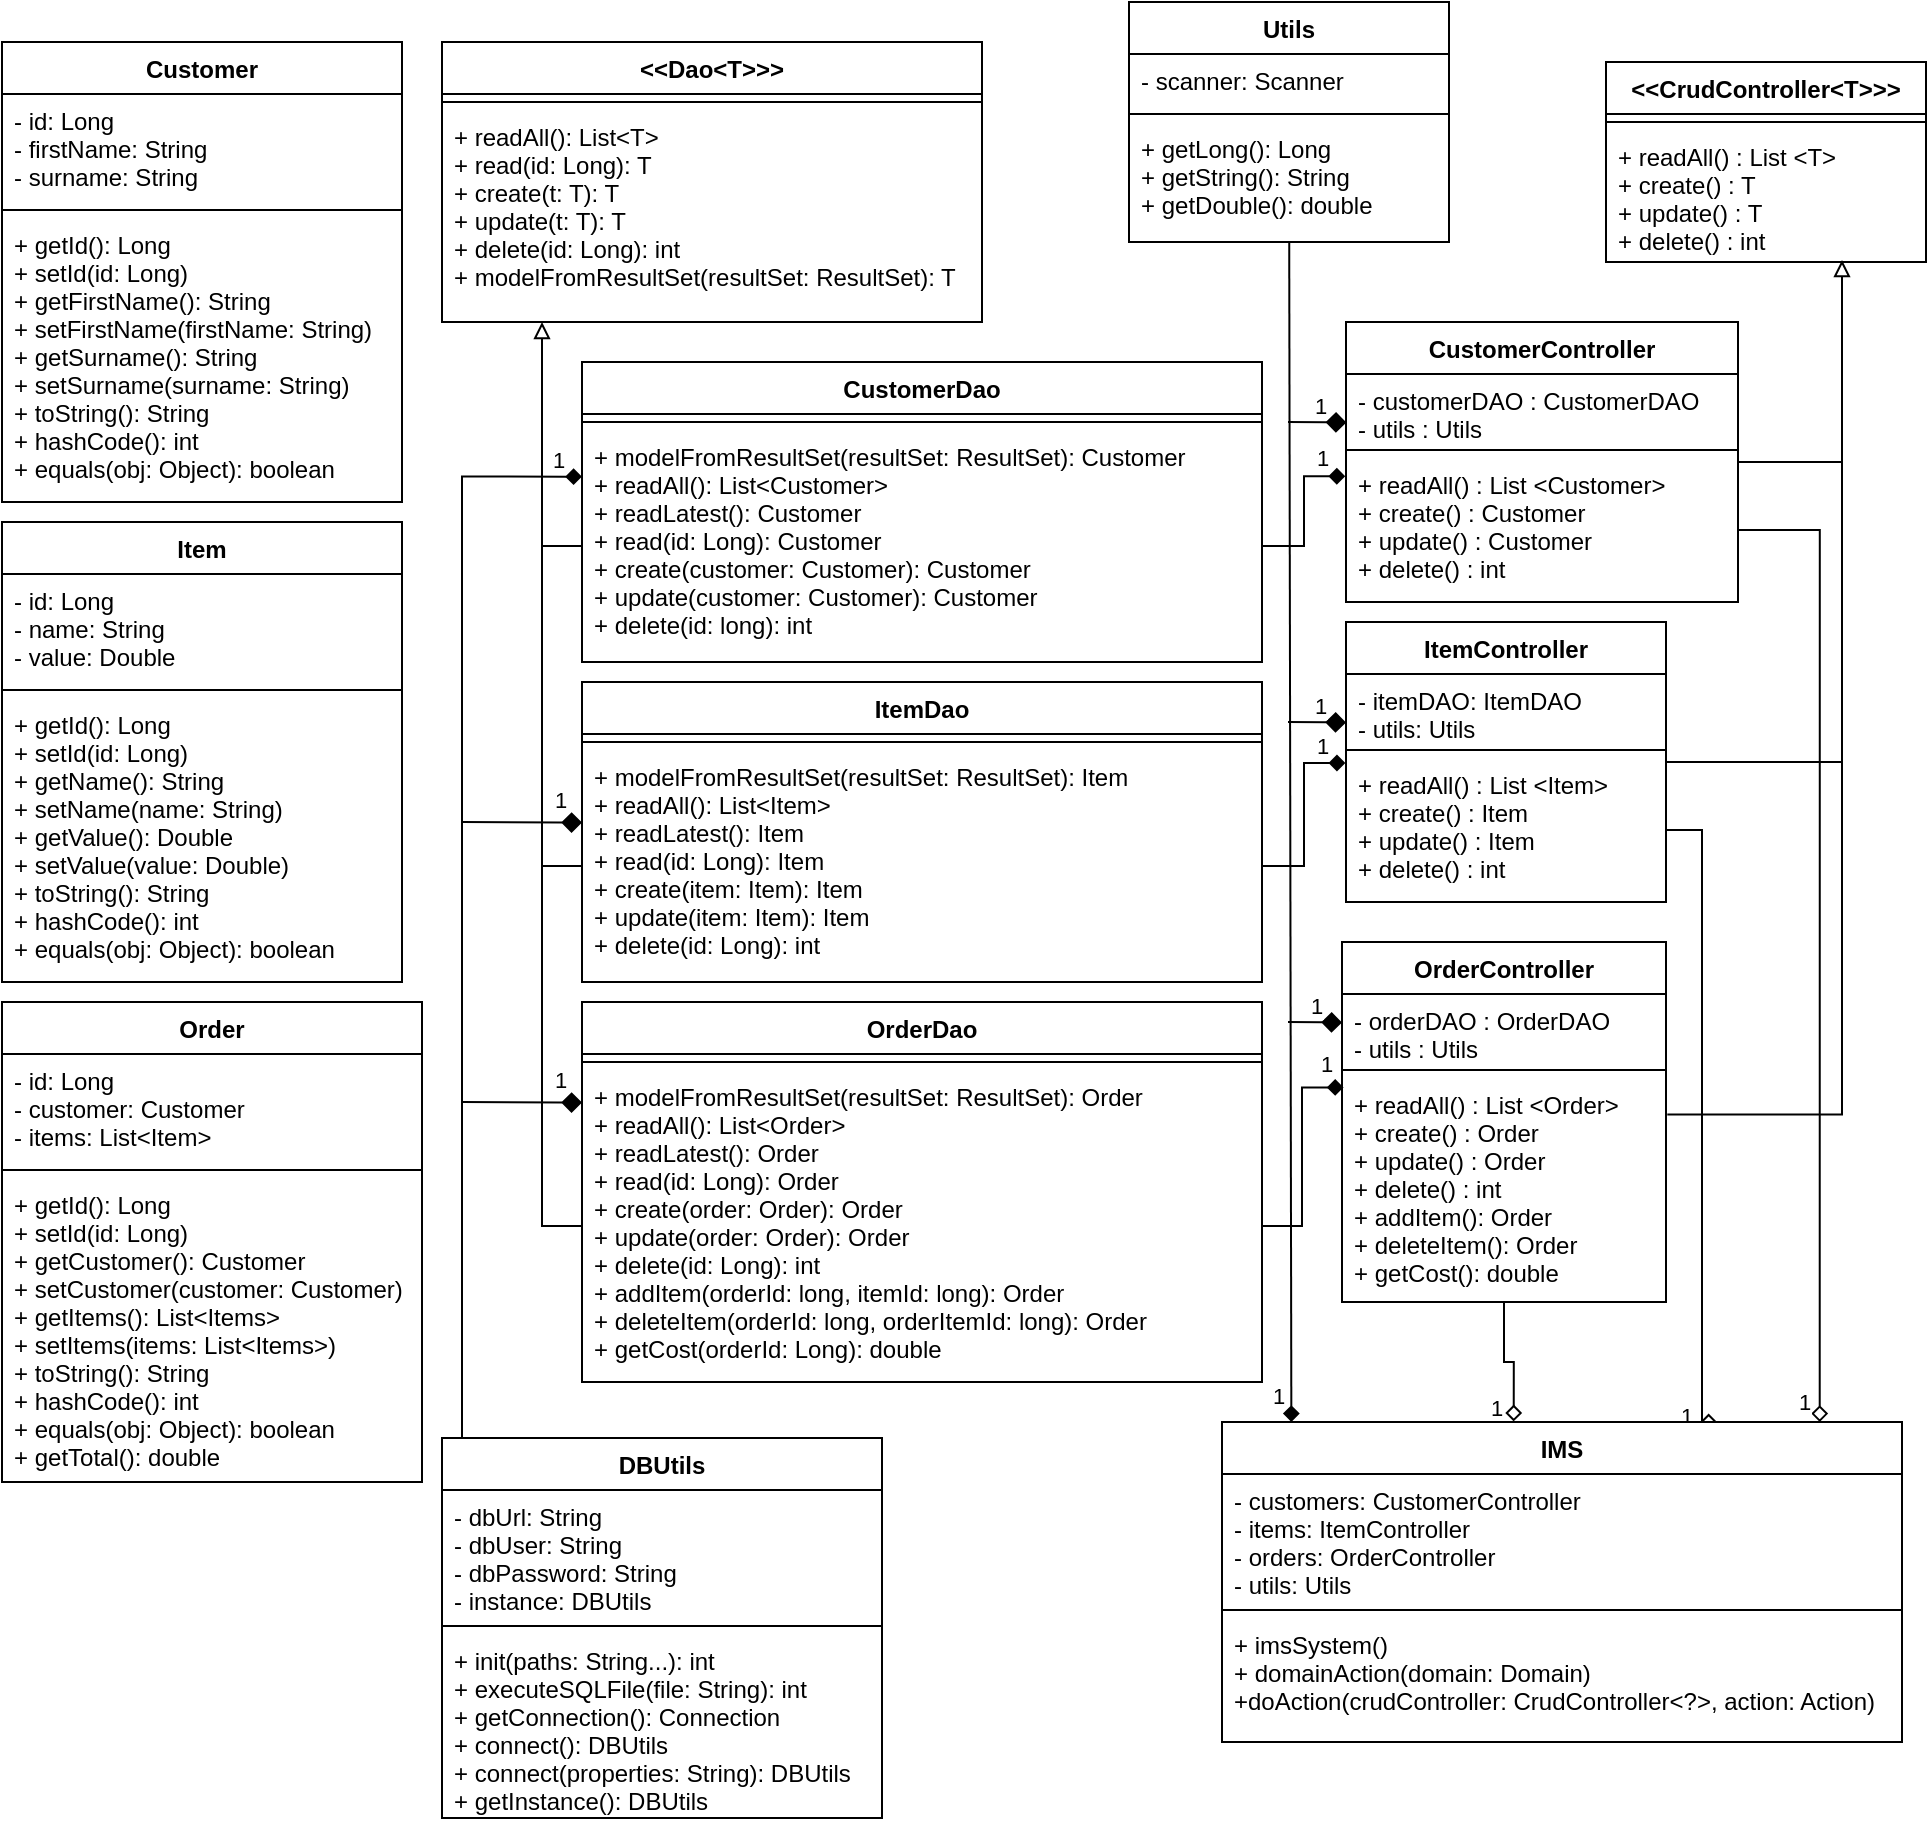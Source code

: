 <mxfile version="14.8.6" type="device"><diagram id="C5RBs43oDa-KdzZeNtuy" name="Page-1"><mxGraphModel dx="1808" dy="552" grid="1" gridSize="10" guides="1" tooltips="1" connect="1" arrows="1" fold="1" page="1" pageScale="1" pageWidth="827" pageHeight="1169" math="0" shadow="0"><root><mxCell id="WIyWlLk6GJQsqaUBKTNV-0"/><mxCell id="WIyWlLk6GJQsqaUBKTNV-1" parent="WIyWlLk6GJQsqaUBKTNV-0"/><mxCell id="c0L5Kfou37RC55B0jXUC-0" value="&lt;&lt;CrudController&lt;T&gt;&gt;&gt;" style="swimlane;fontStyle=1;align=center;verticalAlign=top;childLayout=stackLayout;horizontal=1;startSize=26;horizontalStack=0;resizeParent=1;resizeParentMax=0;resizeLast=0;collapsible=1;marginBottom=0;" parent="WIyWlLk6GJQsqaUBKTNV-1" vertex="1"><mxGeometry x="652" y="50" width="160" height="100" as="geometry"/></mxCell><mxCell id="c0L5Kfou37RC55B0jXUC-2" value="" style="line;strokeWidth=1;fillColor=none;align=left;verticalAlign=middle;spacingTop=-1;spacingLeft=3;spacingRight=3;rotatable=0;labelPosition=right;points=[];portConstraint=eastwest;" parent="c0L5Kfou37RC55B0jXUC-0" vertex="1"><mxGeometry y="26" width="160" height="8" as="geometry"/></mxCell><mxCell id="c0L5Kfou37RC55B0jXUC-3" value="+ readAll() : List &lt;T&gt;&#10;+ create() : T&#10;+ update() : T&#10;+ delete() : int" style="text;strokeColor=none;fillColor=none;align=left;verticalAlign=top;spacingLeft=4;spacingRight=4;overflow=hidden;rotatable=0;points=[[0,0.5],[1,0.5]];portConstraint=eastwest;" parent="c0L5Kfou37RC55B0jXUC-0" vertex="1"><mxGeometry y="34" width="160" height="66" as="geometry"/></mxCell><mxCell id="c0L5Kfou37RC55B0jXUC-24" style="edgeStyle=orthogonalEdgeStyle;rounded=0;orthogonalLoop=1;jettySize=auto;html=1;endArrow=block;endFill=0;" parent="WIyWlLk6GJQsqaUBKTNV-1" source="c0L5Kfou37RC55B0jXUC-8" edge="1"><mxGeometry relative="1" as="geometry"><mxPoint x="770" y="149" as="targetPoint"/><Array as="points"><mxPoint x="770" y="250"/><mxPoint x="770" y="149"/></Array></mxGeometry></mxCell><mxCell id="c0L5Kfou37RC55B0jXUC-8" value="CustomerController" style="swimlane;fontStyle=1;align=center;verticalAlign=top;childLayout=stackLayout;horizontal=1;startSize=26;horizontalStack=0;resizeParent=1;resizeParentMax=0;resizeLast=0;collapsible=1;marginBottom=0;" parent="WIyWlLk6GJQsqaUBKTNV-1" vertex="1"><mxGeometry x="522" y="180" width="196" height="140" as="geometry"/></mxCell><mxCell id="c0L5Kfou37RC55B0jXUC-9" value="- customerDAO : CustomerDAO&#10;- utils : Utils" style="text;strokeColor=none;fillColor=none;align=left;verticalAlign=top;spacingLeft=4;spacingRight=4;overflow=hidden;rotatable=0;points=[[0,0.5],[1,0.5]];portConstraint=eastwest;" parent="c0L5Kfou37RC55B0jXUC-8" vertex="1"><mxGeometry y="26" width="196" height="34" as="geometry"/></mxCell><mxCell id="c0L5Kfou37RC55B0jXUC-10" value="" style="line;strokeWidth=1;fillColor=none;align=left;verticalAlign=middle;spacingTop=-1;spacingLeft=3;spacingRight=3;rotatable=0;labelPosition=right;points=[];portConstraint=eastwest;" parent="c0L5Kfou37RC55B0jXUC-8" vertex="1"><mxGeometry y="60" width="196" height="8" as="geometry"/></mxCell><mxCell id="c0L5Kfou37RC55B0jXUC-11" value="+ readAll() : List &lt;Customer&gt;&#10;+ create() : Customer&#10;+ update() : Customer&#10;+ delete() : int" style="text;strokeColor=none;fillColor=none;align=left;verticalAlign=top;spacingLeft=4;spacingRight=4;overflow=hidden;rotatable=0;points=[[0,0.5],[1,0.5]];portConstraint=eastwest;" parent="c0L5Kfou37RC55B0jXUC-8" vertex="1"><mxGeometry y="68" width="196" height="72" as="geometry"/></mxCell><mxCell id="c0L5Kfou37RC55B0jXUC-25" style="edgeStyle=orthogonalEdgeStyle;rounded=0;orthogonalLoop=1;jettySize=auto;html=1;endArrow=none;endFill=0;" parent="WIyWlLk6GJQsqaUBKTNV-1" source="c0L5Kfou37RC55B0jXUC-12" edge="1"><mxGeometry relative="1" as="geometry"><mxPoint x="732" y="250" as="targetPoint"/><Array as="points"><mxPoint x="770" y="400"/><mxPoint x="770" y="250"/></Array></mxGeometry></mxCell><mxCell id="c0L5Kfou37RC55B0jXUC-68" value="1" style="edgeStyle=orthogonalEdgeStyle;rounded=0;orthogonalLoop=1;jettySize=auto;html=1;endArrow=diamond;endFill=0;verticalAlign=middle;entryX=0.728;entryY=0;entryDx=0;entryDy=0;entryPerimeter=0;spacingRight=-4;" parent="WIyWlLk6GJQsqaUBKTNV-1" source="c0L5Kfou37RC55B0jXUC-15" target="c0L5Kfou37RC55B0jXUC-61" edge="1"><mxGeometry x="0.935" y="-10" relative="1" as="geometry"><mxPoint x="700" y="729" as="targetPoint"/><Array as="points"><mxPoint x="700" y="434"/><mxPoint x="700" y="729"/><mxPoint x="700" y="729"/></Array><mxPoint as="offset"/></mxGeometry></mxCell><mxCell id="c0L5Kfou37RC55B0jXUC-12" value="ItemController" style="swimlane;fontStyle=1;align=center;verticalAlign=top;childLayout=stackLayout;horizontal=1;startSize=26;horizontalStack=0;resizeParent=1;resizeParentMax=0;resizeLast=0;collapsible=1;marginBottom=0;" parent="WIyWlLk6GJQsqaUBKTNV-1" vertex="1"><mxGeometry x="522" y="330" width="160" height="140" as="geometry"/></mxCell><mxCell id="c0L5Kfou37RC55B0jXUC-13" value="- itemDAO: ItemDAO&#10;- utils: Utils" style="text;strokeColor=none;fillColor=none;align=left;verticalAlign=top;spacingLeft=4;spacingRight=4;overflow=hidden;rotatable=0;points=[[0,0.5],[1,0.5]];portConstraint=eastwest;" parent="c0L5Kfou37RC55B0jXUC-12" vertex="1"><mxGeometry y="26" width="160" height="34" as="geometry"/></mxCell><mxCell id="c0L5Kfou37RC55B0jXUC-14" value="" style="line;strokeWidth=1;fillColor=none;align=left;verticalAlign=middle;spacingTop=-1;spacingLeft=3;spacingRight=3;rotatable=0;labelPosition=right;points=[];portConstraint=eastwest;" parent="c0L5Kfou37RC55B0jXUC-12" vertex="1"><mxGeometry y="60" width="160" height="8" as="geometry"/></mxCell><mxCell id="c0L5Kfou37RC55B0jXUC-15" value="+ readAll() : List &lt;Item&gt;&#10;+ create() : Item&#10;+ update() : Item&#10;+ delete() : int" style="text;strokeColor=none;fillColor=none;align=left;verticalAlign=top;spacingLeft=4;spacingRight=4;overflow=hidden;rotatable=0;points=[[0,0.5],[1,0.5]];portConstraint=eastwest;" parent="c0L5Kfou37RC55B0jXUC-12" vertex="1"><mxGeometry y="68" width="160" height="72" as="geometry"/></mxCell><mxCell id="c0L5Kfou37RC55B0jXUC-27" style="edgeStyle=orthogonalEdgeStyle;rounded=0;orthogonalLoop=1;jettySize=auto;html=1;endArrow=none;endFill=0;exitX=1.004;exitY=0.163;exitDx=0;exitDy=0;exitPerimeter=0;" parent="WIyWlLk6GJQsqaUBKTNV-1" source="c0L5Kfou37RC55B0jXUC-19" edge="1"><mxGeometry relative="1" as="geometry"><mxPoint x="770" y="240" as="targetPoint"/><Array as="points"><mxPoint x="770" y="576"/></Array></mxGeometry></mxCell><mxCell id="c0L5Kfou37RC55B0jXUC-66" value="1" style="edgeStyle=orthogonalEdgeStyle;rounded=0;orthogonalLoop=1;jettySize=auto;html=1;entryX=0.429;entryY=-0.002;entryDx=0;entryDy=0;entryPerimeter=0;endArrow=diamond;endFill=0;verticalAlign=middle;horizontal=1;spacingRight=-6;" parent="WIyWlLk6GJQsqaUBKTNV-1" source="c0L5Kfou37RC55B0jXUC-16" target="c0L5Kfou37RC55B0jXUC-61" edge="1"><mxGeometry x="0.786" y="-12" relative="1" as="geometry"><mxPoint as="offset"/></mxGeometry></mxCell><mxCell id="c0L5Kfou37RC55B0jXUC-16" value="OrderController" style="swimlane;fontStyle=1;align=center;verticalAlign=top;childLayout=stackLayout;horizontal=1;startSize=26;horizontalStack=0;resizeParent=1;resizeParentMax=0;resizeLast=0;collapsible=1;marginBottom=0;" parent="WIyWlLk6GJQsqaUBKTNV-1" vertex="1"><mxGeometry x="520" y="490" width="162" height="180" as="geometry"/></mxCell><mxCell id="c0L5Kfou37RC55B0jXUC-17" value="- orderDAO : OrderDAO&#10;- utils : Utils" style="text;strokeColor=none;fillColor=none;align=left;verticalAlign=top;spacingLeft=4;spacingRight=4;overflow=hidden;rotatable=0;points=[[0,0.5],[1,0.5]];portConstraint=eastwest;" parent="c0L5Kfou37RC55B0jXUC-16" vertex="1"><mxGeometry y="26" width="162" height="34" as="geometry"/></mxCell><mxCell id="c0L5Kfou37RC55B0jXUC-18" value="" style="line;strokeWidth=1;fillColor=none;align=left;verticalAlign=middle;spacingTop=-1;spacingLeft=3;spacingRight=3;rotatable=0;labelPosition=right;points=[];portConstraint=eastwest;" parent="c0L5Kfou37RC55B0jXUC-16" vertex="1"><mxGeometry y="60" width="162" height="8" as="geometry"/></mxCell><mxCell id="c0L5Kfou37RC55B0jXUC-19" value="+ readAll() : List &lt;Order&gt;&#10;+ create() : Order&#10;+ update() : Order&#10;+ delete() : int&#10;+ addItem(): Order&#10;+ deleteItem(): Order&#10;+ getCost(): double" style="text;strokeColor=none;fillColor=none;align=left;verticalAlign=top;spacingLeft=4;spacingRight=4;overflow=hidden;rotatable=0;points=[[0,0.5],[1,0.5]];portConstraint=eastwest;" parent="c0L5Kfou37RC55B0jXUC-16" vertex="1"><mxGeometry y="68" width="162" height="112" as="geometry"/></mxCell><mxCell id="c0L5Kfou37RC55B0jXUC-28" value="&lt;&lt;Dao&lt;T&gt;&gt;&gt;" style="swimlane;fontStyle=1;align=center;verticalAlign=top;childLayout=stackLayout;horizontal=1;startSize=26;horizontalStack=0;resizeParent=1;resizeParentMax=0;resizeLast=0;collapsible=1;marginBottom=0;" parent="WIyWlLk6GJQsqaUBKTNV-1" vertex="1"><mxGeometry x="70" y="40" width="270" height="140" as="geometry"/></mxCell><mxCell id="c0L5Kfou37RC55B0jXUC-30" value="" style="line;strokeWidth=1;fillColor=none;align=left;verticalAlign=middle;spacingTop=-1;spacingLeft=3;spacingRight=3;rotatable=0;labelPosition=right;points=[];portConstraint=eastwest;" parent="c0L5Kfou37RC55B0jXUC-28" vertex="1"><mxGeometry y="26" width="270" height="8" as="geometry"/></mxCell><mxCell id="c0L5Kfou37RC55B0jXUC-31" value="+ readAll(): List&lt;T&gt;&#10;+ read(id: Long): T&#10;+ create(t: T): T&#10;+ update(t: T): T&#10;+ delete(id: Long): int&#10;+ modelFromResultSet(resultSet: ResultSet): T" style="text;strokeColor=none;fillColor=none;align=left;verticalAlign=top;spacingLeft=4;spacingRight=4;overflow=hidden;rotatable=0;points=[[0,0.5],[1,0.5]];portConstraint=eastwest;" parent="c0L5Kfou37RC55B0jXUC-28" vertex="1"><mxGeometry y="34" width="270" height="106" as="geometry"/></mxCell><mxCell id="c0L5Kfou37RC55B0jXUC-40" value="CustomerDao" style="swimlane;fontStyle=1;align=center;verticalAlign=top;childLayout=stackLayout;horizontal=1;startSize=26;horizontalStack=0;resizeParent=1;resizeParentMax=0;resizeLast=0;collapsible=1;marginBottom=0;" parent="WIyWlLk6GJQsqaUBKTNV-1" vertex="1"><mxGeometry x="140" y="200" width="340" height="150" as="geometry"/></mxCell><mxCell id="c0L5Kfou37RC55B0jXUC-42" value="" style="line;strokeWidth=1;fillColor=none;align=left;verticalAlign=middle;spacingTop=-1;spacingLeft=3;spacingRight=3;rotatable=0;labelPosition=right;points=[];portConstraint=eastwest;" parent="c0L5Kfou37RC55B0jXUC-40" vertex="1"><mxGeometry y="26" width="340" height="8" as="geometry"/></mxCell><mxCell id="c0L5Kfou37RC55B0jXUC-43" value="+ modelFromResultSet(resultSet: ResultSet): Customer&#10;+ readAll(): List&lt;Customer&gt;&#10;+ readLatest(): Customer&#10;+ read(id: Long): Customer&#10;+ create(customer: Customer): Customer&#10;+ update(customer: Customer): Customer&#10;+ delete(id: long): int" style="text;strokeColor=none;fillColor=none;align=left;verticalAlign=top;spacingLeft=4;spacingRight=4;overflow=hidden;rotatable=0;points=[[0,0.5],[1,0.5]];portConstraint=eastwest;" parent="c0L5Kfou37RC55B0jXUC-40" vertex="1"><mxGeometry y="34" width="340" height="116" as="geometry"/></mxCell><mxCell id="c0L5Kfou37RC55B0jXUC-45" value="ItemDao" style="swimlane;fontStyle=1;align=center;verticalAlign=top;childLayout=stackLayout;horizontal=1;startSize=26;horizontalStack=0;resizeParent=1;resizeParentMax=0;resizeLast=0;collapsible=1;marginBottom=0;" parent="WIyWlLk6GJQsqaUBKTNV-1" vertex="1"><mxGeometry x="140" y="360" width="340" height="150" as="geometry"/></mxCell><mxCell id="c0L5Kfou37RC55B0jXUC-46" value="" style="line;strokeWidth=1;fillColor=none;align=left;verticalAlign=middle;spacingTop=-1;spacingLeft=3;spacingRight=3;rotatable=0;labelPosition=right;points=[];portConstraint=eastwest;" parent="c0L5Kfou37RC55B0jXUC-45" vertex="1"><mxGeometry y="26" width="340" height="8" as="geometry"/></mxCell><mxCell id="c0L5Kfou37RC55B0jXUC-47" value="+ modelFromResultSet(resultSet: ResultSet): Item&#10;+ readAll(): List&lt;Item&gt;&#10;+ readLatest(): Item&#10;+ read(id: Long): Item&#10;+ create(item: Item): Item&#10;+ update(item: Item): Item&#10;+ delete(id: Long): int" style="text;strokeColor=none;fillColor=none;align=left;verticalAlign=top;spacingLeft=4;spacingRight=4;overflow=hidden;rotatable=0;points=[[0,0.5],[1,0.5]];portConstraint=eastwest;" parent="c0L5Kfou37RC55B0jXUC-45" vertex="1"><mxGeometry y="34" width="340" height="116" as="geometry"/></mxCell><mxCell id="c0L5Kfou37RC55B0jXUC-48" value="OrderDao" style="swimlane;fontStyle=1;align=center;verticalAlign=top;childLayout=stackLayout;horizontal=1;startSize=26;horizontalStack=0;resizeParent=1;resizeParentMax=0;resizeLast=0;collapsible=1;marginBottom=0;" parent="WIyWlLk6GJQsqaUBKTNV-1" vertex="1"><mxGeometry x="140" y="520" width="340" height="190" as="geometry"/></mxCell><mxCell id="c0L5Kfou37RC55B0jXUC-49" value="" style="line;strokeWidth=1;fillColor=none;align=left;verticalAlign=middle;spacingTop=-1;spacingLeft=3;spacingRight=3;rotatable=0;labelPosition=right;points=[];portConstraint=eastwest;" parent="c0L5Kfou37RC55B0jXUC-48" vertex="1"><mxGeometry y="26" width="340" height="8" as="geometry"/></mxCell><mxCell id="c0L5Kfou37RC55B0jXUC-50" value="+ modelFromResultSet(resultSet: ResultSet): Order&#10;+ readAll(): List&lt;Order&gt;&#10;+ readLatest(): Order&#10;+ read(id: Long): Order&#10;+ create(order: Order): Order&#10;+ update(order: Order): Order&#10;+ delete(id: Long): int&#10;+ addItem(orderId: long, itemId: long): Order&#10;+ deleteItem(orderId: long, orderItemId: long): Order&#10;+ getCost(orderId: Long): double" style="text;strokeColor=none;fillColor=none;align=left;verticalAlign=top;spacingLeft=4;spacingRight=4;overflow=hidden;rotatable=0;points=[[0,0.5],[1,0.5]];portConstraint=eastwest;" parent="c0L5Kfou37RC55B0jXUC-48" vertex="1"><mxGeometry y="34" width="340" height="156" as="geometry"/></mxCell><mxCell id="c0L5Kfou37RC55B0jXUC-54" style="edgeStyle=orthogonalEdgeStyle;rounded=0;orthogonalLoop=1;jettySize=auto;html=1;endArrow=block;endFill=0;" parent="WIyWlLk6GJQsqaUBKTNV-1" source="c0L5Kfou37RC55B0jXUC-43" edge="1"><mxGeometry relative="1" as="geometry"><mxPoint x="120" y="180" as="targetPoint"/></mxGeometry></mxCell><mxCell id="c0L5Kfou37RC55B0jXUC-55" style="edgeStyle=orthogonalEdgeStyle;rounded=0;orthogonalLoop=1;jettySize=auto;html=1;endArrow=none;endFill=0;" parent="WIyWlLk6GJQsqaUBKTNV-1" source="c0L5Kfou37RC55B0jXUC-47" edge="1"><mxGeometry relative="1" as="geometry"><mxPoint x="120" y="280.0" as="targetPoint"/></mxGeometry></mxCell><mxCell id="c0L5Kfou37RC55B0jXUC-56" style="edgeStyle=orthogonalEdgeStyle;rounded=0;orthogonalLoop=1;jettySize=auto;html=1;endArrow=none;endFill=0;" parent="WIyWlLk6GJQsqaUBKTNV-1" source="c0L5Kfou37RC55B0jXUC-50" edge="1"><mxGeometry relative="1" as="geometry"><mxPoint x="120" y="440" as="targetPoint"/></mxGeometry></mxCell><mxCell id="c0L5Kfou37RC55B0jXUC-57" value="1" style="edgeStyle=orthogonalEdgeStyle;rounded=0;orthogonalLoop=1;jettySize=auto;html=1;entryX=-0.002;entryY=0.127;entryDx=0;entryDy=0;entryPerimeter=0;endArrow=diamond;endFill=1;verticalAlign=bottom;" parent="WIyWlLk6GJQsqaUBKTNV-1" source="c0L5Kfou37RC55B0jXUC-43" target="c0L5Kfou37RC55B0jXUC-11" edge="1"><mxGeometry x="0.697" relative="1" as="geometry"><mxPoint as="offset"/></mxGeometry></mxCell><mxCell id="c0L5Kfou37RC55B0jXUC-58" value="1" style="edgeStyle=orthogonalEdgeStyle;rounded=0;orthogonalLoop=1;jettySize=auto;html=1;entryX=-0.002;entryY=0.035;entryDx=0;entryDy=0;entryPerimeter=0;endArrow=diamond;endFill=1;verticalAlign=bottom;" parent="WIyWlLk6GJQsqaUBKTNV-1" source="c0L5Kfou37RC55B0jXUC-47" target="c0L5Kfou37RC55B0jXUC-15" edge="1"><mxGeometry x="0.749" relative="1" as="geometry"><mxPoint as="offset"/></mxGeometry></mxCell><mxCell id="c0L5Kfou37RC55B0jXUC-59" value="1" style="edgeStyle=orthogonalEdgeStyle;rounded=0;orthogonalLoop=1;jettySize=auto;html=1;endArrow=diamond;endFill=1;verticalAlign=middle;entryX=0.005;entryY=0.042;entryDx=0;entryDy=0;entryPerimeter=0;" parent="WIyWlLk6GJQsqaUBKTNV-1" source="c0L5Kfou37RC55B0jXUC-50" target="c0L5Kfou37RC55B0jXUC-19" edge="1"><mxGeometry x="0.83" y="12" relative="1" as="geometry"><mxPoint x="518" y="562" as="targetPoint"/><mxPoint as="offset"/></mxGeometry></mxCell><mxCell id="c0L5Kfou37RC55B0jXUC-61" value="IMS" style="swimlane;fontStyle=1;align=center;verticalAlign=top;childLayout=stackLayout;horizontal=1;startSize=26;horizontalStack=0;resizeParent=1;resizeParentMax=0;resizeLast=0;collapsible=1;marginBottom=0;" parent="WIyWlLk6GJQsqaUBKTNV-1" vertex="1"><mxGeometry x="460" y="730" width="340" height="160" as="geometry"/></mxCell><mxCell id="c0L5Kfou37RC55B0jXUC-62" value="- customers: CustomerController&#10;- items: ItemController&#10;- orders: OrderController&#10;- utils: Utils" style="text;strokeColor=none;fillColor=none;align=left;verticalAlign=top;spacingLeft=4;spacingRight=4;overflow=hidden;rotatable=0;points=[[0,0.5],[1,0.5]];portConstraint=eastwest;" parent="c0L5Kfou37RC55B0jXUC-61" vertex="1"><mxGeometry y="26" width="340" height="64" as="geometry"/></mxCell><mxCell id="c0L5Kfou37RC55B0jXUC-63" value="" style="line;strokeWidth=1;fillColor=none;align=left;verticalAlign=middle;spacingTop=-1;spacingLeft=3;spacingRight=3;rotatable=0;labelPosition=right;points=[];portConstraint=eastwest;" parent="c0L5Kfou37RC55B0jXUC-61" vertex="1"><mxGeometry y="90" width="340" height="8" as="geometry"/></mxCell><mxCell id="c0L5Kfou37RC55B0jXUC-64" value="+ imsSystem()&#10;+ domainAction(domain: Domain)&#10;+doAction(crudController: CrudController&lt;?&gt;, action: Action)" style="text;strokeColor=none;fillColor=none;align=left;verticalAlign=top;spacingLeft=4;spacingRight=4;overflow=hidden;rotatable=0;points=[[0,0.5],[1,0.5]];portConstraint=eastwest;" parent="c0L5Kfou37RC55B0jXUC-61" vertex="1"><mxGeometry y="98" width="340" height="62" as="geometry"/></mxCell><mxCell id="c0L5Kfou37RC55B0jXUC-70" value="1" style="edgeStyle=orthogonalEdgeStyle;rounded=0;orthogonalLoop=1;jettySize=auto;html=1;entryX=0.879;entryY=0;entryDx=0;entryDy=0;entryPerimeter=0;endArrow=diamond;endFill=0;verticalAlign=middle;spacingRight=-4;" parent="WIyWlLk6GJQsqaUBKTNV-1" source="c0L5Kfou37RC55B0jXUC-11" target="c0L5Kfou37RC55B0jXUC-61" edge="1"><mxGeometry x="0.958" y="-10" relative="1" as="geometry"><mxPoint as="offset"/></mxGeometry></mxCell><mxCell id="c0L5Kfou37RC55B0jXUC-75" value="1" style="rounded=0;orthogonalLoop=1;jettySize=auto;html=1;entryX=0.102;entryY=0;entryDx=0;entryDy=0;entryPerimeter=0;endArrow=diamond;endFill=1;verticalAlign=middle;spacingTop=-6;spacingRight=6;" parent="WIyWlLk6GJQsqaUBKTNV-1" source="c0L5Kfou37RC55B0jXUC-71" target="c0L5Kfou37RC55B0jXUC-61" edge="1"><mxGeometry x="0.966" y="-4" relative="1" as="geometry"><mxPoint as="offset"/></mxGeometry></mxCell><mxCell id="c0L5Kfou37RC55B0jXUC-71" value="Utils" style="swimlane;fontStyle=1;align=center;verticalAlign=top;childLayout=stackLayout;horizontal=1;startSize=26;horizontalStack=0;resizeParent=1;resizeParentMax=0;resizeLast=0;collapsible=1;marginBottom=0;" parent="WIyWlLk6GJQsqaUBKTNV-1" vertex="1"><mxGeometry x="413.5" y="20" width="160" height="120" as="geometry"/></mxCell><mxCell id="c0L5Kfou37RC55B0jXUC-72" value="- scanner: Scanner" style="text;strokeColor=none;fillColor=none;align=left;verticalAlign=top;spacingLeft=4;spacingRight=4;overflow=hidden;rotatable=0;points=[[0,0.5],[1,0.5]];portConstraint=eastwest;" parent="c0L5Kfou37RC55B0jXUC-71" vertex="1"><mxGeometry y="26" width="160" height="26" as="geometry"/></mxCell><mxCell id="c0L5Kfou37RC55B0jXUC-73" value="" style="line;strokeWidth=1;fillColor=none;align=left;verticalAlign=middle;spacingTop=-1;spacingLeft=3;spacingRight=3;rotatable=0;labelPosition=right;points=[];portConstraint=eastwest;" parent="c0L5Kfou37RC55B0jXUC-71" vertex="1"><mxGeometry y="52" width="160" height="8" as="geometry"/></mxCell><mxCell id="c0L5Kfou37RC55B0jXUC-74" value="+ getLong(): Long&#10;+ getString(): String&#10;+ getDouble(): double" style="text;strokeColor=none;fillColor=none;align=left;verticalAlign=top;spacingLeft=4;spacingRight=4;overflow=hidden;rotatable=0;points=[[0,0.5],[1,0.5]];portConstraint=eastwest;" parent="c0L5Kfou37RC55B0jXUC-71" vertex="1"><mxGeometry y="60" width="160" height="60" as="geometry"/></mxCell><mxCell id="c0L5Kfou37RC55B0jXUC-77" value="1" style="endArrow=diamond;html=1;startSize=6;endSize=8;sourcePerimeterSpacing=0;targetPerimeterSpacing=6;verticalAlign=middle;endFill=1;entryX=0.001;entryY=0.714;entryDx=0;entryDy=0;entryPerimeter=0;spacingTop=-2;spacingLeft=-2;" parent="WIyWlLk6GJQsqaUBKTNV-1" target="c0L5Kfou37RC55B0jXUC-9" edge="1"><mxGeometry x="0.16" y="7" width="50" height="50" relative="1" as="geometry"><mxPoint x="493" y="230" as="sourcePoint"/><mxPoint x="520" y="230" as="targetPoint"/><mxPoint as="offset"/></mxGeometry></mxCell><mxCell id="c0L5Kfou37RC55B0jXUC-80" value="1" style="endArrow=diamond;html=1;startSize=6;endSize=8;sourcePerimeterSpacing=0;targetPerimeterSpacing=6;verticalAlign=middle;endFill=1;entryX=0.001;entryY=0.714;entryDx=0;entryDy=0;entryPerimeter=0;spacingTop=-2;spacingLeft=-2;" parent="WIyWlLk6GJQsqaUBKTNV-1" edge="1"><mxGeometry x="0.16" y="7" width="50" height="50" relative="1" as="geometry"><mxPoint x="493" y="380" as="sourcePoint"/><mxPoint x="522" y="380.276" as="targetPoint"/><mxPoint as="offset"/></mxGeometry></mxCell><mxCell id="c0L5Kfou37RC55B0jXUC-81" value="Customer" style="swimlane;fontStyle=1;align=center;verticalAlign=top;childLayout=stackLayout;horizontal=1;startSize=26;horizontalStack=0;resizeParent=1;resizeParentMax=0;resizeLast=0;collapsible=1;marginBottom=0;" parent="WIyWlLk6GJQsqaUBKTNV-1" vertex="1"><mxGeometry x="-150" y="40" width="200" height="230" as="geometry"/></mxCell><mxCell id="c0L5Kfou37RC55B0jXUC-82" value="- id: Long&#10;- firstName: String&#10;- surname: String" style="text;strokeColor=none;fillColor=none;align=left;verticalAlign=top;spacingLeft=4;spacingRight=4;overflow=hidden;rotatable=0;points=[[0,0.5],[1,0.5]];portConstraint=eastwest;" parent="c0L5Kfou37RC55B0jXUC-81" vertex="1"><mxGeometry y="26" width="200" height="54" as="geometry"/></mxCell><mxCell id="c0L5Kfou37RC55B0jXUC-83" value="" style="line;strokeWidth=1;fillColor=none;align=left;verticalAlign=middle;spacingTop=-1;spacingLeft=3;spacingRight=3;rotatable=0;labelPosition=right;points=[];portConstraint=eastwest;" parent="c0L5Kfou37RC55B0jXUC-81" vertex="1"><mxGeometry y="80" width="200" height="8" as="geometry"/></mxCell><mxCell id="c0L5Kfou37RC55B0jXUC-84" value="+ getId(): Long&#10;+ setId(id: Long)&#10;+ getFirstName(): String&#10;+ setFirstName(firstName: String)&#10;+ getSurname(): String&#10;+ setSurname(surname: String)&#10;+ toString(): String&#10;+ hashCode(): int&#10;+ equals(obj: Object): boolean" style="text;strokeColor=none;fillColor=none;align=left;verticalAlign=top;spacingLeft=4;spacingRight=4;overflow=hidden;rotatable=0;points=[[0,0.5],[1,0.5]];portConstraint=eastwest;" parent="c0L5Kfou37RC55B0jXUC-81" vertex="1"><mxGeometry y="88" width="200" height="142" as="geometry"/></mxCell><mxCell id="c0L5Kfou37RC55B0jXUC-85" value="Item" style="swimlane;fontStyle=1;align=center;verticalAlign=top;childLayout=stackLayout;horizontal=1;startSize=26;horizontalStack=0;resizeParent=1;resizeParentMax=0;resizeLast=0;collapsible=1;marginBottom=0;" parent="WIyWlLk6GJQsqaUBKTNV-1" vertex="1"><mxGeometry x="-150" y="280" width="200" height="230" as="geometry"/></mxCell><mxCell id="c0L5Kfou37RC55B0jXUC-86" value="- id: Long&#10;- name: String&#10;- value: Double" style="text;strokeColor=none;fillColor=none;align=left;verticalAlign=top;spacingLeft=4;spacingRight=4;overflow=hidden;rotatable=0;points=[[0,0.5],[1,0.5]];portConstraint=eastwest;" parent="c0L5Kfou37RC55B0jXUC-85" vertex="1"><mxGeometry y="26" width="200" height="54" as="geometry"/></mxCell><mxCell id="c0L5Kfou37RC55B0jXUC-87" value="" style="line;strokeWidth=1;fillColor=none;align=left;verticalAlign=middle;spacingTop=-1;spacingLeft=3;spacingRight=3;rotatable=0;labelPosition=right;points=[];portConstraint=eastwest;" parent="c0L5Kfou37RC55B0jXUC-85" vertex="1"><mxGeometry y="80" width="200" height="8" as="geometry"/></mxCell><mxCell id="c0L5Kfou37RC55B0jXUC-88" value="+ getId(): Long&#10;+ setId(id: Long)&#10;+ getName(): String&#10;+ setName(name: String)&#10;+ getValue(): Double&#10;+ setValue(value: Double)&#10;+ toString(): String&#10;+ hashCode(): int&#10;+ equals(obj: Object): boolean" style="text;strokeColor=none;fillColor=none;align=left;verticalAlign=top;spacingLeft=4;spacingRight=4;overflow=hidden;rotatable=0;points=[[0,0.5],[1,0.5]];portConstraint=eastwest;" parent="c0L5Kfou37RC55B0jXUC-85" vertex="1"><mxGeometry y="88" width="200" height="142" as="geometry"/></mxCell><mxCell id="c0L5Kfou37RC55B0jXUC-89" value="Order" style="swimlane;fontStyle=1;align=center;verticalAlign=top;childLayout=stackLayout;horizontal=1;startSize=26;horizontalStack=0;resizeParent=1;resizeParentMax=0;resizeLast=0;collapsible=1;marginBottom=0;" parent="WIyWlLk6GJQsqaUBKTNV-1" vertex="1"><mxGeometry x="-150" y="520" width="210" height="240" as="geometry"/></mxCell><mxCell id="c0L5Kfou37RC55B0jXUC-90" value="- id: Long&#10;- customer: Customer&#10;- items: List&lt;Item&gt;" style="text;strokeColor=none;fillColor=none;align=left;verticalAlign=top;spacingLeft=4;spacingRight=4;overflow=hidden;rotatable=0;points=[[0,0.5],[1,0.5]];portConstraint=eastwest;" parent="c0L5Kfou37RC55B0jXUC-89" vertex="1"><mxGeometry y="26" width="210" height="54" as="geometry"/></mxCell><mxCell id="c0L5Kfou37RC55B0jXUC-91" value="" style="line;strokeWidth=1;fillColor=none;align=left;verticalAlign=middle;spacingTop=-1;spacingLeft=3;spacingRight=3;rotatable=0;labelPosition=right;points=[];portConstraint=eastwest;" parent="c0L5Kfou37RC55B0jXUC-89" vertex="1"><mxGeometry y="80" width="210" height="8" as="geometry"/></mxCell><mxCell id="c0L5Kfou37RC55B0jXUC-92" value="+ getId(): Long&#10;+ setId(id: Long)&#10;+ getCustomer(): Customer&#10;+ setCustomer(customer: Customer)&#10;+ getItems(): List&lt;Items&gt;&#10;+ setItems(items: List&lt;Items&gt;)&#10;+ toString(): String&#10;+ hashCode(): int&#10;+ equals(obj: Object): boolean&#10;+ getTotal(): double" style="text;strokeColor=none;fillColor=none;align=left;verticalAlign=top;spacingLeft=4;spacingRight=4;overflow=hidden;rotatable=0;points=[[0,0.5],[1,0.5]];portConstraint=eastwest;" parent="c0L5Kfou37RC55B0jXUC-89" vertex="1"><mxGeometry y="88" width="210" height="152" as="geometry"/></mxCell><mxCell id="c0L5Kfou37RC55B0jXUC-95" value="1" style="endArrow=diamond;html=1;startSize=6;endSize=8;sourcePerimeterSpacing=0;targetPerimeterSpacing=6;verticalAlign=middle;endFill=1;entryX=0.001;entryY=0.714;entryDx=0;entryDy=0;entryPerimeter=0;spacingTop=-2;spacingLeft=-3;" parent="WIyWlLk6GJQsqaUBKTNV-1" edge="1"><mxGeometry x="0.16" y="7" width="50" height="50" relative="1" as="geometry"><mxPoint x="493" y="530" as="sourcePoint"/><mxPoint x="519.996" y="530.276" as="targetPoint"/><mxPoint as="offset"/></mxGeometry></mxCell><mxCell id="ePGe9rVXP2G3l1Lz2DLp-9" value="1" style="edgeStyle=orthogonalEdgeStyle;rounded=0;orthogonalLoop=1;jettySize=auto;html=1;entryX=0;entryY=0.201;entryDx=0;entryDy=0;entryPerimeter=0;endArrow=diamond;endFill=1;spacingTop=-3;spacingLeft=-3;" edge="1" parent="WIyWlLk6GJQsqaUBKTNV-1" source="ePGe9rVXP2G3l1Lz2DLp-4" target="c0L5Kfou37RC55B0jXUC-43"><mxGeometry x="0.963" y="7" relative="1" as="geometry"><mxPoint x="80" y="257" as="targetPoint"/><Array as="points"><mxPoint x="80" y="257"/></Array><mxPoint as="offset"/></mxGeometry></mxCell><mxCell id="ePGe9rVXP2G3l1Lz2DLp-4" value="DBUtils" style="swimlane;fontStyle=1;align=center;verticalAlign=top;childLayout=stackLayout;horizontal=1;startSize=26;horizontalStack=0;resizeParent=1;resizeParentMax=0;resizeLast=0;collapsible=1;marginBottom=0;" vertex="1" parent="WIyWlLk6GJQsqaUBKTNV-1"><mxGeometry x="70" y="738" width="220" height="190" as="geometry"/></mxCell><mxCell id="ePGe9rVXP2G3l1Lz2DLp-5" value="- dbUrl: String&#10;- dbUser: String&#10;- dbPassword: String&#10;- instance: DBUtils&#10;" style="text;strokeColor=none;fillColor=none;align=left;verticalAlign=top;spacingLeft=4;spacingRight=4;overflow=hidden;rotatable=0;points=[[0,0.5],[1,0.5]];portConstraint=eastwest;" vertex="1" parent="ePGe9rVXP2G3l1Lz2DLp-4"><mxGeometry y="26" width="220" height="64" as="geometry"/></mxCell><mxCell id="ePGe9rVXP2G3l1Lz2DLp-6" value="" style="line;strokeWidth=1;fillColor=none;align=left;verticalAlign=middle;spacingTop=-1;spacingLeft=3;spacingRight=3;rotatable=0;labelPosition=right;points=[];portConstraint=eastwest;" vertex="1" parent="ePGe9rVXP2G3l1Lz2DLp-4"><mxGeometry y="90" width="220" height="8" as="geometry"/></mxCell><mxCell id="ePGe9rVXP2G3l1Lz2DLp-7" value="+ init(paths: String...): int&#10;+ executeSQLFile(file: String): int&#10;+ getConnection(): Connection&#10;+ connect(): DBUtils&#10;+ connect(properties: String): DBUtils&#10;+ getInstance(): DBUtils" style="text;strokeColor=none;fillColor=none;align=left;verticalAlign=top;spacingLeft=4;spacingRight=4;overflow=hidden;rotatable=0;points=[[0,0.5],[1,0.5]];portConstraint=eastwest;" vertex="1" parent="ePGe9rVXP2G3l1Lz2DLp-4"><mxGeometry y="98" width="220" height="92" as="geometry"/></mxCell><mxCell id="ePGe9rVXP2G3l1Lz2DLp-10" value="1" style="endArrow=diamond;html=1;startSize=6;endSize=8;sourcePerimeterSpacing=0;targetPerimeterSpacing=6;verticalAlign=middle;endFill=1;entryX=0;entryY=0.313;entryDx=0;entryDy=0;entryPerimeter=0;spacingTop=-2;spacingLeft=-2;" edge="1" parent="WIyWlLk6GJQsqaUBKTNV-1" target="c0L5Kfou37RC55B0jXUC-47"><mxGeometry x="0.665" y="10" width="50" height="50" relative="1" as="geometry"><mxPoint x="80" y="430.0" as="sourcePoint"/><mxPoint x="109" y="430.276" as="targetPoint"/><mxPoint as="offset"/></mxGeometry></mxCell><mxCell id="ePGe9rVXP2G3l1Lz2DLp-11" value="1" style="endArrow=diamond;html=1;startSize=6;endSize=8;sourcePerimeterSpacing=0;targetPerimeterSpacing=6;verticalAlign=middle;endFill=1;entryX=0;entryY=0.313;entryDx=0;entryDy=0;entryPerimeter=0;spacingTop=-2;spacingLeft=-2;" edge="1" parent="WIyWlLk6GJQsqaUBKTNV-1"><mxGeometry x="0.665" y="10" width="50" height="50" relative="1" as="geometry"><mxPoint x="80" y="570" as="sourcePoint"/><mxPoint x="140" y="570.308" as="targetPoint"/><mxPoint as="offset"/></mxGeometry></mxCell></root></mxGraphModel></diagram></mxfile>